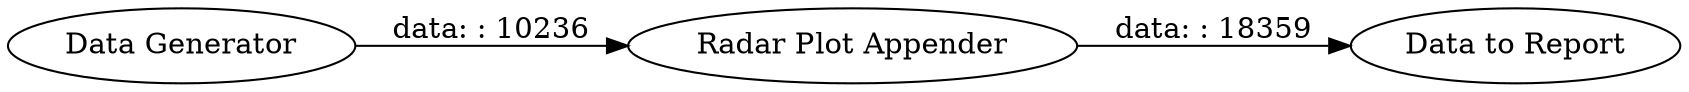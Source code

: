 digraph {
	"7305197790914636872_3" [label="Radar Plot Appender"]
	"7305197790914636872_1" [label="Data Generator"]
	"7305197790914636872_2" [label="Data to Report"]
	"7305197790914636872_3" -> "7305197790914636872_2" [label="data: : 18359"]
	"7305197790914636872_1" -> "7305197790914636872_3" [label="data: : 10236"]
	rankdir=LR
}
